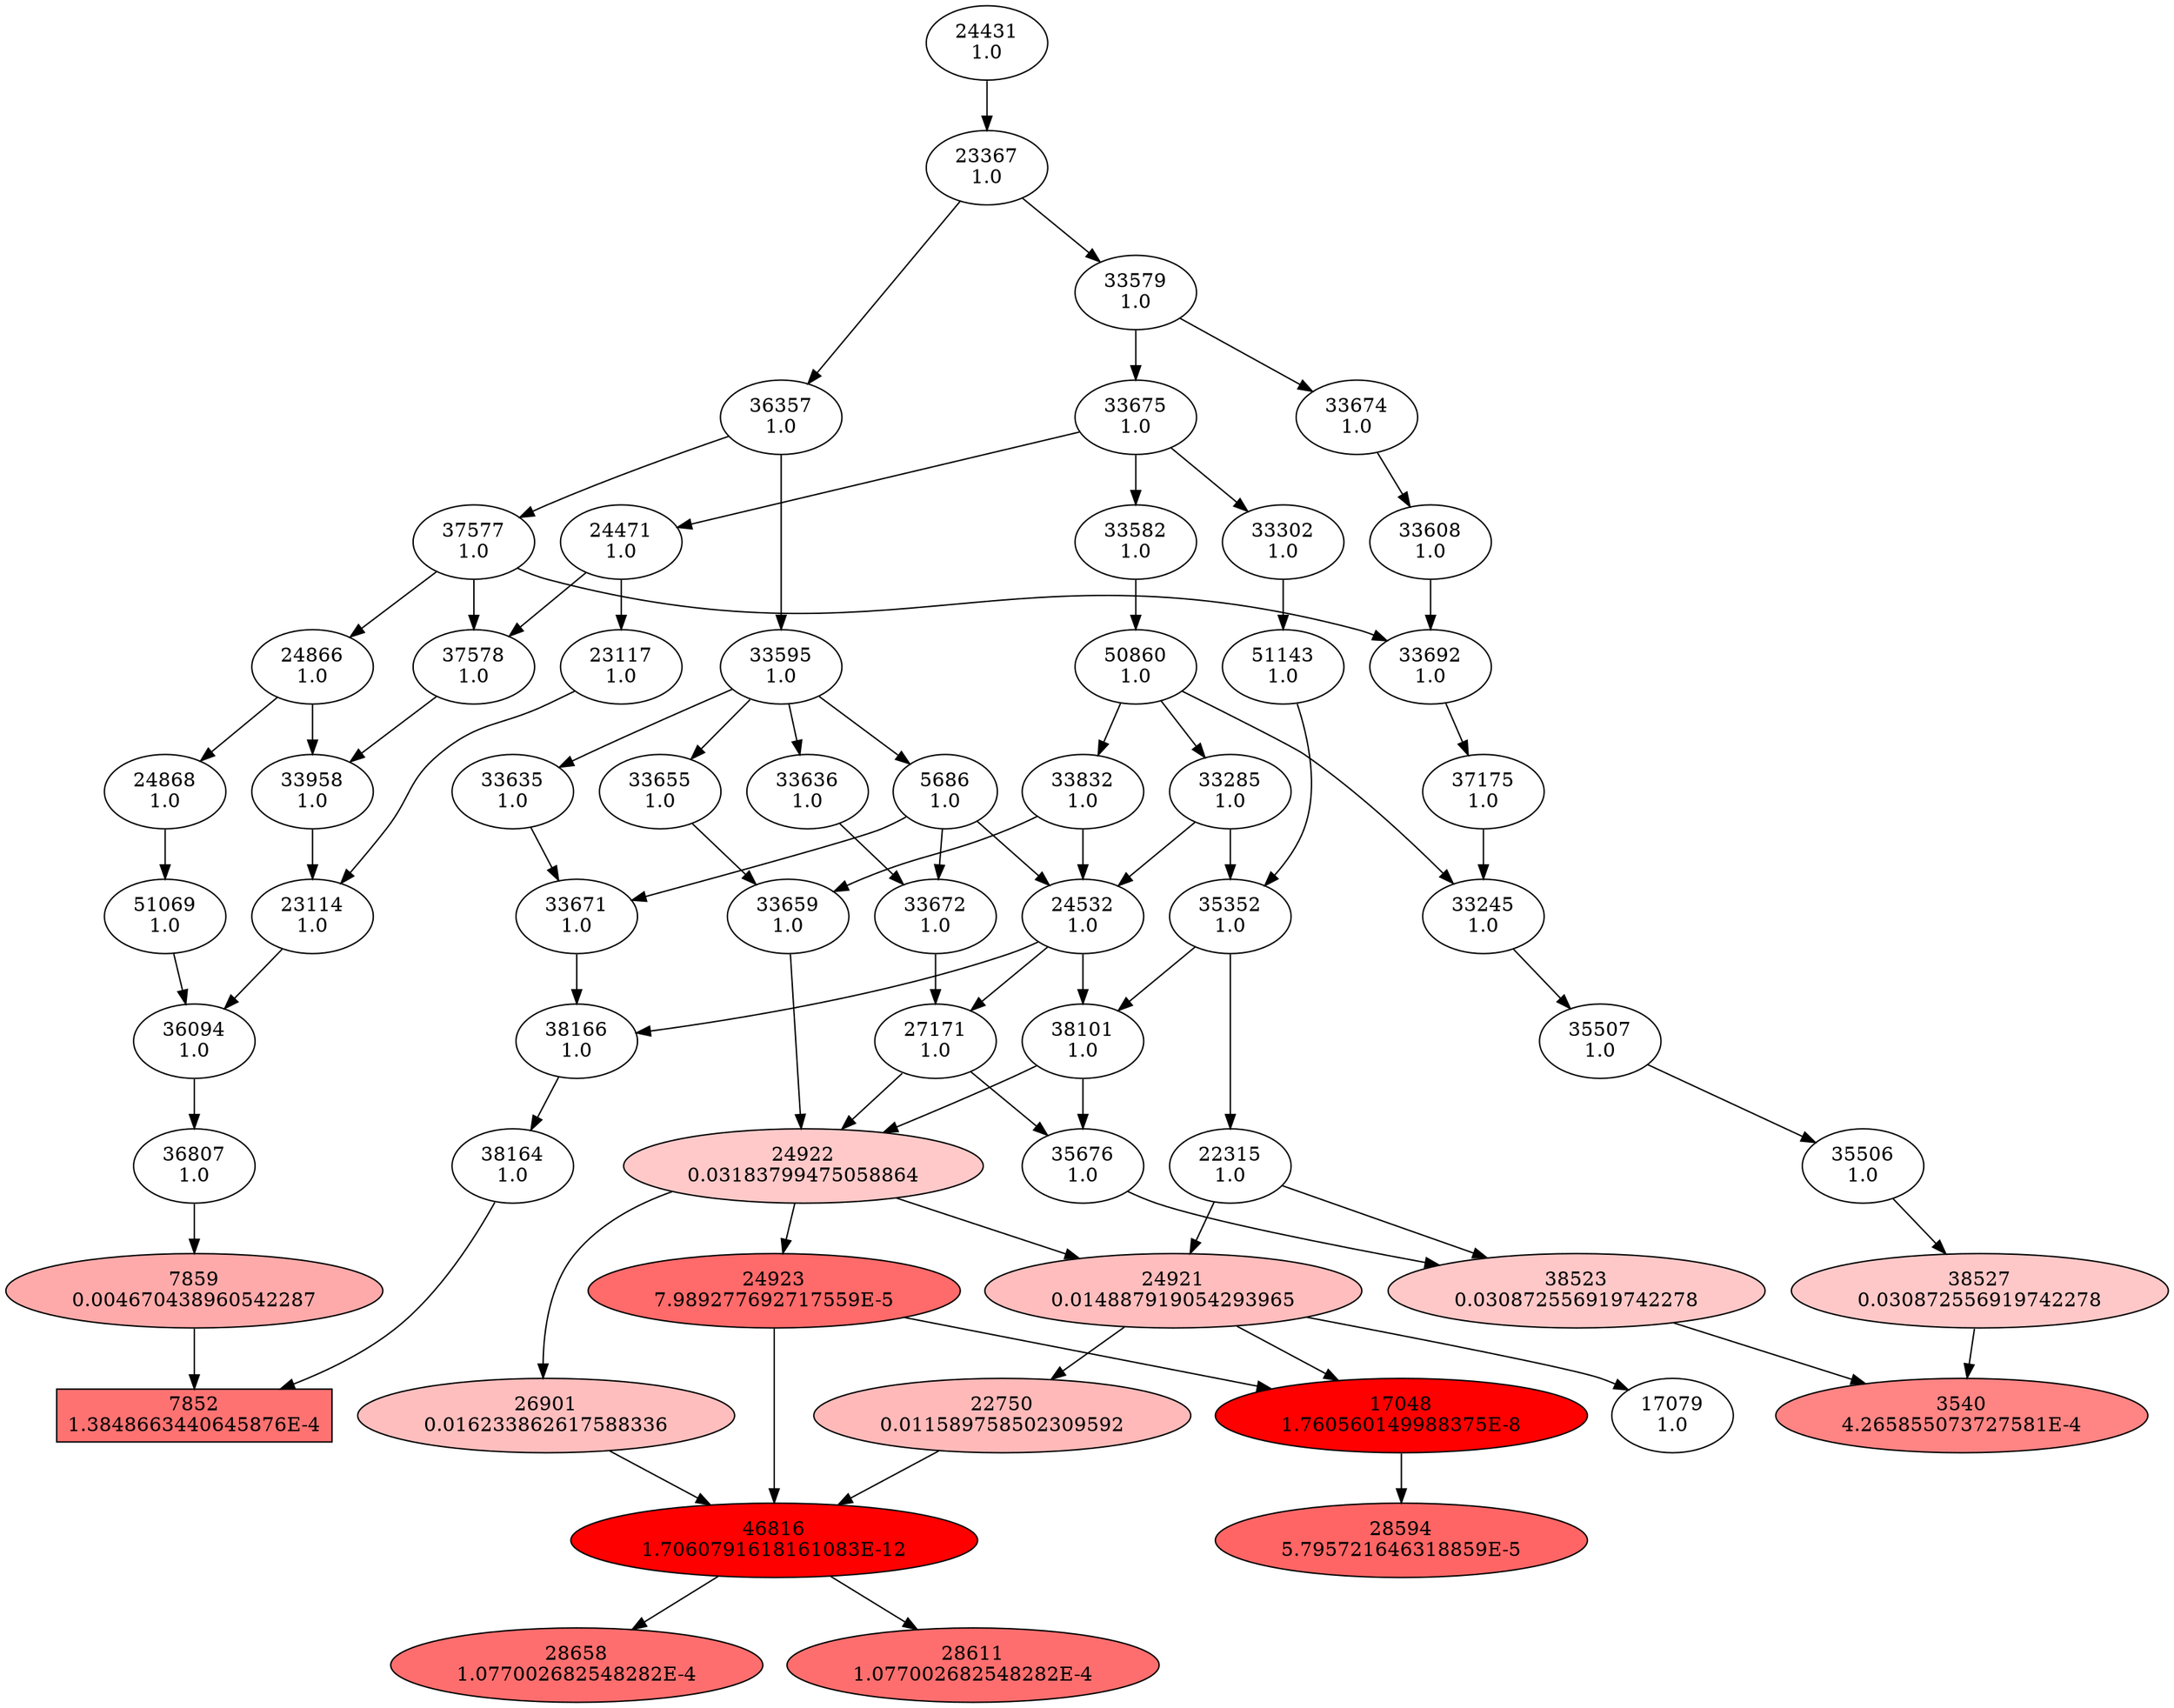 digraph G {
  35506 [ label="35506\n1.0"style=filled fillcolor=".0 -0.0 1.0" ]
  35507 [ label="35507\n1.0"style=filled fillcolor=".0 -0.0 1.0" ]
  33245 [ label="33245\n1.0"style=filled fillcolor=".0 -0.0 1.0" ]
  37175 [ label="37175\n1.0"style=filled fillcolor=".0 -0.0 1.0" ]
  33692 [ label="33692\n1.0"style=filled fillcolor=".0 -0.0 1.0" ]
  37577 [ label="37577\n1.0"style=filled fillcolor=".0 -0.0 1.0" ]
  36357 [ label="36357\n1.0"style=filled fillcolor=".0 -0.0 1.0" ]
  23367 [ label="23367\n1.0"style=filled fillcolor=".0 -0.0 1.0" ]
  24431 [ label="24431\n1.0"style=filled fillcolor=".0 -0.0 1.0" ]
  33608 [ label="33608\n1.0"style=filled fillcolor=".0 -0.0 1.0" ]
  33674 [ label="33674\n1.0"style=filled fillcolor=".0 -0.0 1.0" ]
  33579 [ label="33579\n1.0"style=filled fillcolor=".0 -0.0 1.0" ]
  50860 [ label="50860\n1.0"style=filled fillcolor=".0 -0.0 1.0" ]
  33582 [ label="33582\n1.0"style=filled fillcolor=".0 -0.0 1.0" ]
  33675 [ label="33675\n1.0"style=filled fillcolor=".0 -0.0 1.0" ]
  33595 [ label="33595\n1.0"style=filled fillcolor=".0 -0.0 1.0" ]
  24921 [ label="24921\n0.014887919054293965"style=filled fillcolor=".0 0.261023714447514 1.0" ]
  22315 [ label="22315\n1.0"style=filled fillcolor=".0 -0.0 1.0" ]
  35352 [ label="35352\n1.0"style=filled fillcolor=".0 -0.0 1.0" ]
  33285 [ label="33285\n1.0"style=filled fillcolor=".0 -0.0 1.0" ]
  51143 [ label="51143\n1.0"style=filled fillcolor=".0 -0.0 1.0" ]
  33302 [ label="33302\n1.0"style=filled fillcolor=".0 -0.0 1.0" ]
  24922 [ label="24922\n0.03183799475058864"style=filled fillcolor=".0 0.21386489902875463 1.0" ]
  33659 [ label="33659\n1.0"style=filled fillcolor=".0 -0.0 1.0" ]
  33832 [ label="33832\n1.0"style=filled fillcolor=".0 -0.0 1.0" ]
  33655 [ label="33655\n1.0"style=filled fillcolor=".0 -0.0 1.0" ]
  27171 [ label="27171\n1.0"style=filled fillcolor=".0 -0.0 1.0" ]
  33672 [ label="33672\n1.0"style=filled fillcolor=".0 -0.0 1.0" ]
  33636 [ label="33636\n1.0"style=filled fillcolor=".0 -0.0 1.0" ]
  5686 [ label="5686\n1.0"style=filled fillcolor=".0 -0.0 1.0" ]
  24532 [ label="24532\n1.0"style=filled fillcolor=".0 -0.0 1.0" ]
  38101 [ label="38101\n1.0"style=filled fillcolor=".0 -0.0 1.0" ]
  51069 [ label="51069\n1.0"style=filled fillcolor=".0 -0.0 1.0" ]
  24868 [ label="24868\n1.0"style=filled fillcolor=".0 -0.0 1.0" ]
  24866 [ label="24866\n1.0"style=filled fillcolor=".0 -0.0 1.0" ]
  24923 [ label="24923\n7.989277692717559E-5"style=filled fillcolor=".0 0.5853560690421645 1.0" ]
  28594 [ label="28594\n5.795721646318859E-5"style=filled fillcolor=".0 0.6052703543932478 1.0" ]
  17048 [ label="17048\n1.760560149988375E-8"style=filled fillcolor=".0 1.107764161794019 1.0" ]
  3540 [ label="3540\n4.265855073727581E-4"style=filled fillcolor=".0 0.4814277004520707 1.0" ]
  38527 [ label="38527\n0.030872556919742278"style=filled fillcolor=".0 0.215775342855936 1.0" ]
  38523 [ label="38523\n0.030872556919742278"style=filled fillcolor=".0 0.215775342855936 1.0" ]
  35676 [ label="35676\n1.0"style=filled fillcolor=".0 -0.0 1.0" ]
  17079 [ label="17079\n1.0"style=filled fillcolor=".0 -0.0 1.0" ]
  36094 [ label="36094\n1.0"style=filled fillcolor=".0 -0.0 1.0" ]
  23114 [ label="23114\n1.0"style=filled fillcolor=".0 -0.0 1.0" ]
  33958 [ label="33958\n1.0"style=filled fillcolor=".0 -0.0 1.0" ]
  37578 [ label="37578\n1.0"style=filled fillcolor=".0 -0.0 1.0" ]
  24471 [ label="24471\n1.0"style=filled fillcolor=".0 -0.0 1.0" ]
  23117 [ label="23117\n1.0"style=filled fillcolor=".0 -0.0 1.0" ]
  36807 [ label="36807\n1.0"style=filled fillcolor=".0 -0.0 1.0" ]
  33671 [ label="33671\n1.0"style=filled fillcolor=".0 -0.0 1.0" ]
  33635 [ label="33635\n1.0"style=filled fillcolor=".0 -0.0 1.0" ]
  26901 [ label="26901\n0.016233862617588336"style=filled fillcolor=".0 0.2556540190942879 1.0" ]
  28658 [ label="28658\n1.077002682548282E-4"style=filled fillcolor=".0 0.5668261735685911 1.0" ]
  46816 [ label="46816\n1.7060791618161083E-12"style=filled fillcolor=".0 1.681142974500348 1.0" ]
  22750 [ label="22750\n0.011589758502309592"style=filled fillcolor=".0 0.27656080191530835 1.0" ]
  7859 [ label="7859\n0.004670438960542287"style=filled fillcolor=".0 0.33294889992578774 1.0" ]
  38166 [ label="38166\n1.0"style=filled fillcolor=".0 -0.0 1.0" ]
  38164 [ label="38164\n1.0"style=filled fillcolor=".0 -0.0 1.0" ]
  28611 [ label="28611\n1.077002682548282E-4"style=filled fillcolor=".0 0.5668261735685911 1.0" ]
  7852 [ label="7852\n1.3848663440645876E-4" shape=box style=filled fillcolor=".0 0.5512274484452345 1.0" ]
  35507 -> 35506 [ ]
  33245 -> 35507 [ ]
  37175 -> 33245 [ ]
  33692 -> 37175 [ ]
  37577 -> 33692 [ ]
  36357 -> 37577 [ ]
  23367 -> 36357 [ ]
  24431 -> 23367 [ ]
  33608 -> 33692 [ ]
  33674 -> 33608 [ ]
  33579 -> 33674 [ ]
  23367 -> 33579 [ ]
  50860 -> 33245 [ ]
  33582 -> 50860 [ ]
  33675 -> 33582 [ ]
  33579 -> 33675 [ ]
  36357 -> 33595 [ ]
  22315 -> 24921 [ ]
  35352 -> 22315 [ ]
  33285 -> 35352 [ ]
  50860 -> 33285 [ ]
  51143 -> 35352 [ ]
  33302 -> 51143 [ ]
  33675 -> 33302 [ ]
  24922 -> 24921 [ ]
  33659 -> 24922 [ ]
  33832 -> 33659 [ ]
  50860 -> 33832 [ ]
  33655 -> 33659 [ ]
  33595 -> 33655 [ ]
  27171 -> 24922 [ ]
  33672 -> 27171 [ ]
  33636 -> 33672 [ ]
  33595 -> 33636 [ ]
  5686 -> 33672 [ ]
  33595 -> 5686 [ ]
  24532 -> 27171 [ ]
  33832 -> 24532 [ ]
  33285 -> 24532 [ ]
  5686 -> 24532 [ ]
  38101 -> 24922 [ ]
  24532 -> 38101 [ ]
  35352 -> 38101 [ ]
  24868 -> 51069 [ ]
  24866 -> 24868 [ ]
  37577 -> 24866 [ ]
  24922 -> 24923 [ ]
  17048 -> 28594 [ ]
  24923 -> 17048 [ ]
  24921 -> 17048 [ ]
  38527 -> 3540 [ ]
  35506 -> 38527 [ ]
  38523 -> 3540 [ ]
  22315 -> 38523 [ ]
  35676 -> 38523 [ ]
  27171 -> 35676 [ ]
  38101 -> 35676 [ ]
  24921 -> 17079 [ ]
  51069 -> 36094 [ ]
  23114 -> 36094 [ ]
  33958 -> 23114 [ ]
  37578 -> 33958 [ ]
  24471 -> 37578 [ ]
  33675 -> 24471 [ ]
  37577 -> 37578 [ ]
  24866 -> 33958 [ ]
  23117 -> 23114 [ ]
  24471 -> 23117 [ ]
  36094 -> 36807 [ ]
  33635 -> 33671 [ ]
  33595 -> 33635 [ ]
  5686 -> 33671 [ ]
  24922 -> 26901 [ ]
  46816 -> 28658 [ ]
  24923 -> 46816 [ ]
  26901 -> 46816 [ ]
  22750 -> 46816 [ ]
  24921 -> 22750 [ ]
  36807 -> 7859 [ ]
  33671 -> 38166 [ ]
  24532 -> 38166 [ ]
  38166 -> 38164 [ ]
  46816 -> 28611 [ ]
  38164 -> 7852 [ ]
  7859 -> 7852 [ ]
}